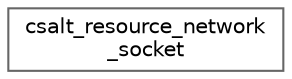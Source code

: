 digraph "Graphical Class Hierarchy"
{
 // LATEX_PDF_SIZE
  bgcolor="transparent";
  edge [fontname=Helvetica,fontsize=10,labelfontname=Helvetica,labelfontsize=10];
  node [fontname=Helvetica,fontsize=10,shape=box,height=0.2,width=0.4];
  rankdir="LR";
  Node0 [id="Node000000",label="csalt_resource_network\l_socket",height=0.2,width=0.4,color="grey40", fillcolor="white", style="filled",URL="$structcsalt__resource__network__socket.html",tooltip="This structure represents a UDP socket."];
}
